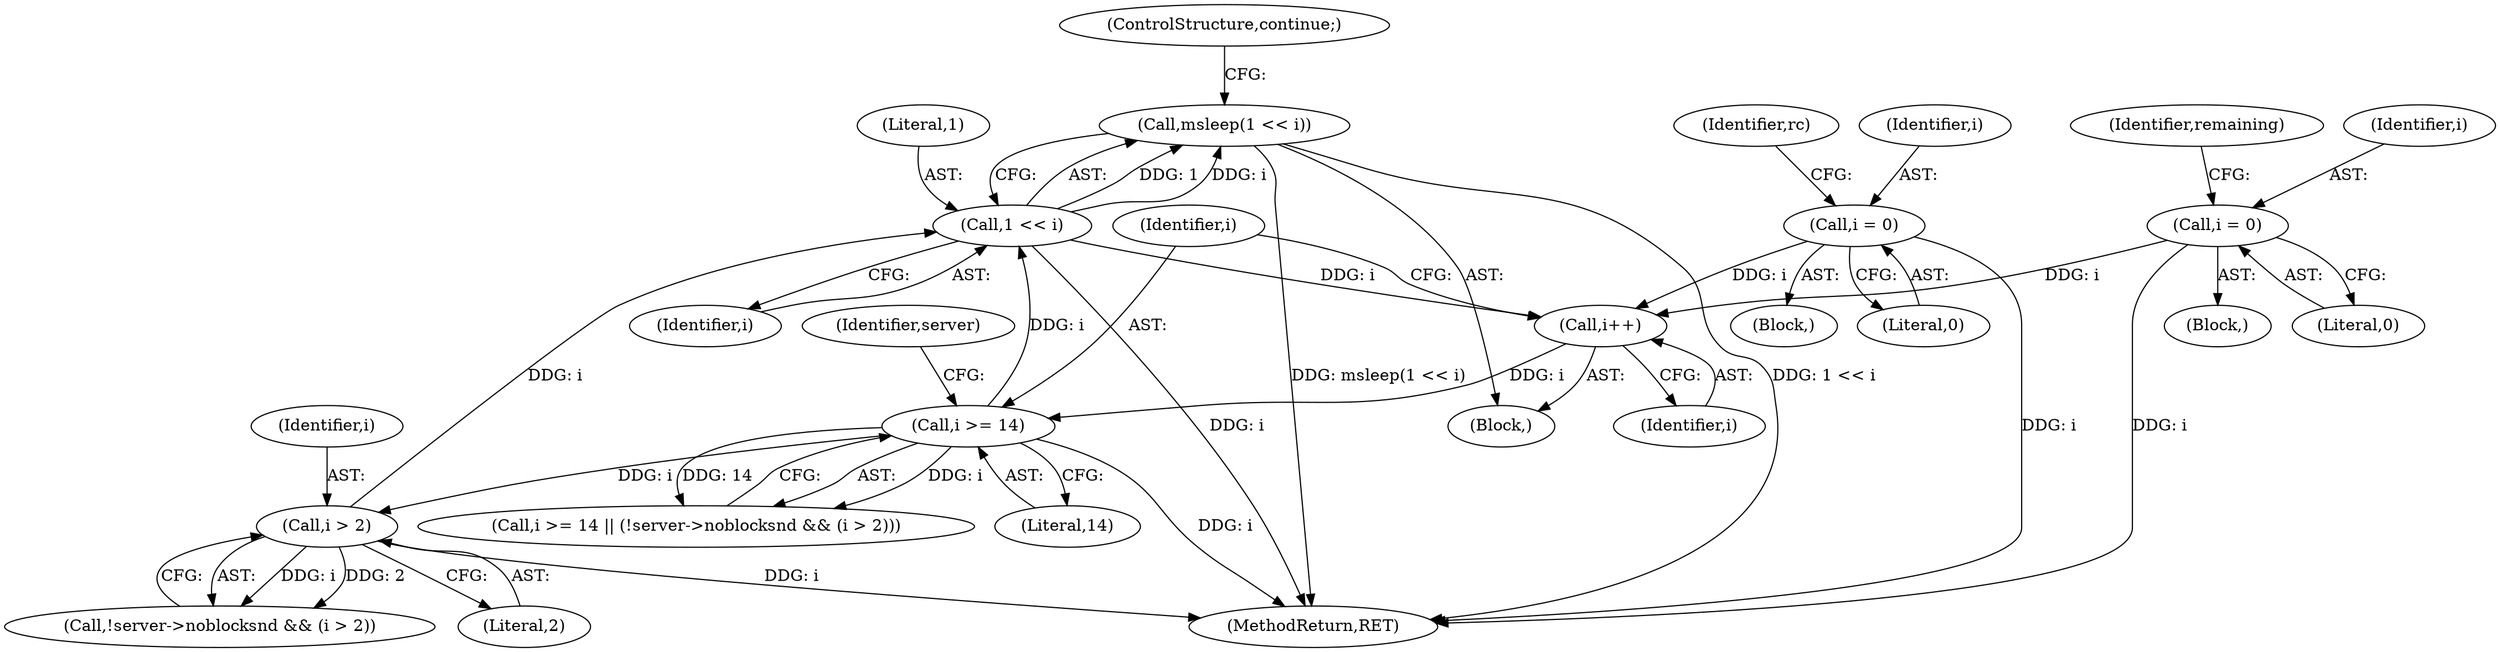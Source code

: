 digraph "0_linux_ea702b80e0bbb2448e201472127288beb82ca2fe@API" {
"1000259" [label="(Call,msleep(1 << i))"];
"1000260" [label="(Call,1 << i)"];
"1000238" [label="(Call,i >= 14)"];
"1000234" [label="(Call,i++)"];
"1000367" [label="(Call,i = 0)"];
"1000198" [label="(Call,i = 0)"];
"1000246" [label="(Call,i > 2)"];
"1000111" [label="(Block,)"];
"1000235" [label="(Identifier,i)"];
"1000244" [label="(Identifier,server)"];
"1000238" [label="(Call,i >= 14)"];
"1000375" [label="(MethodReturn,RET)"];
"1000237" [label="(Call,i >= 14 || (!server->noblocksnd && (i > 2)))"];
"1000369" [label="(Literal,0)"];
"1000261" [label="(Literal,1)"];
"1000198" [label="(Call,i = 0)"];
"1000260" [label="(Call,1 << i)"];
"1000259" [label="(Call,msleep(1 << i))"];
"1000248" [label="(Literal,2)"];
"1000200" [label="(Literal,0)"];
"1000371" [label="(Identifier,rc)"];
"1000202" [label="(Identifier,remaining)"];
"1000203" [label="(Block,)"];
"1000240" [label="(Literal,14)"];
"1000247" [label="(Identifier,i)"];
"1000241" [label="(Call,!server->noblocksnd && (i > 2))"];
"1000234" [label="(Call,i++)"];
"1000199" [label="(Identifier,i)"];
"1000228" [label="(Block,)"];
"1000262" [label="(Identifier,i)"];
"1000368" [label="(Identifier,i)"];
"1000263" [label="(ControlStructure,continue;)"];
"1000367" [label="(Call,i = 0)"];
"1000246" [label="(Call,i > 2)"];
"1000239" [label="(Identifier,i)"];
"1000259" -> "1000228"  [label="AST: "];
"1000259" -> "1000260"  [label="CFG: "];
"1000260" -> "1000259"  [label="AST: "];
"1000263" -> "1000259"  [label="CFG: "];
"1000259" -> "1000375"  [label="DDG: msleep(1 << i)"];
"1000259" -> "1000375"  [label="DDG: 1 << i"];
"1000260" -> "1000259"  [label="DDG: 1"];
"1000260" -> "1000259"  [label="DDG: i"];
"1000260" -> "1000262"  [label="CFG: "];
"1000261" -> "1000260"  [label="AST: "];
"1000262" -> "1000260"  [label="AST: "];
"1000260" -> "1000375"  [label="DDG: i"];
"1000260" -> "1000234"  [label="DDG: i"];
"1000238" -> "1000260"  [label="DDG: i"];
"1000246" -> "1000260"  [label="DDG: i"];
"1000238" -> "1000237"  [label="AST: "];
"1000238" -> "1000240"  [label="CFG: "];
"1000239" -> "1000238"  [label="AST: "];
"1000240" -> "1000238"  [label="AST: "];
"1000244" -> "1000238"  [label="CFG: "];
"1000237" -> "1000238"  [label="CFG: "];
"1000238" -> "1000375"  [label="DDG: i"];
"1000238" -> "1000237"  [label="DDG: i"];
"1000238" -> "1000237"  [label="DDG: 14"];
"1000234" -> "1000238"  [label="DDG: i"];
"1000238" -> "1000246"  [label="DDG: i"];
"1000234" -> "1000228"  [label="AST: "];
"1000234" -> "1000235"  [label="CFG: "];
"1000235" -> "1000234"  [label="AST: "];
"1000239" -> "1000234"  [label="CFG: "];
"1000367" -> "1000234"  [label="DDG: i"];
"1000198" -> "1000234"  [label="DDG: i"];
"1000367" -> "1000203"  [label="AST: "];
"1000367" -> "1000369"  [label="CFG: "];
"1000368" -> "1000367"  [label="AST: "];
"1000369" -> "1000367"  [label="AST: "];
"1000371" -> "1000367"  [label="CFG: "];
"1000367" -> "1000375"  [label="DDG: i"];
"1000198" -> "1000111"  [label="AST: "];
"1000198" -> "1000200"  [label="CFG: "];
"1000199" -> "1000198"  [label="AST: "];
"1000200" -> "1000198"  [label="AST: "];
"1000202" -> "1000198"  [label="CFG: "];
"1000198" -> "1000375"  [label="DDG: i"];
"1000246" -> "1000241"  [label="AST: "];
"1000246" -> "1000248"  [label="CFG: "];
"1000247" -> "1000246"  [label="AST: "];
"1000248" -> "1000246"  [label="AST: "];
"1000241" -> "1000246"  [label="CFG: "];
"1000246" -> "1000375"  [label="DDG: i"];
"1000246" -> "1000241"  [label="DDG: i"];
"1000246" -> "1000241"  [label="DDG: 2"];
}
